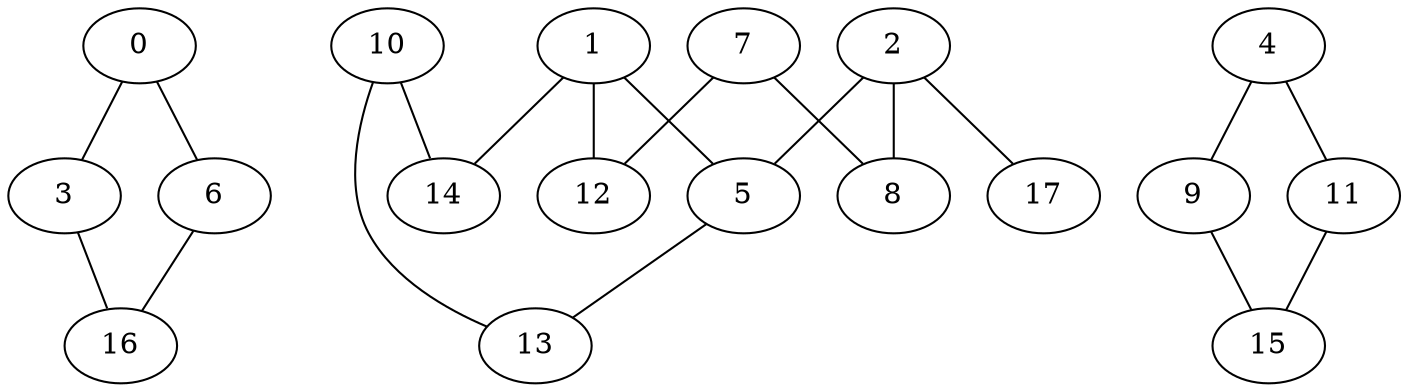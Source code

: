 graph "sampletest150-mod2_image21.bmp" {
	0	 [type=corner,
		x=321,
		y=156];
	3	 [type=corner,
		x=324,
		y=351];
	0 -- 3	 [angle0="1.56",
		frequency=1,
		type0=line];
	6	 [type=corner,
		x=195,
		y=159];
	0 -- 6	 [angle0="-.02",
		frequency=1,
		type0=line];
	1	 [type=intersection,
		x=233,
		y=254];
	5	 [type=intersection,
		x=291,
		y=251];
	1 -- 5	 [angle0="-.05",
		frequency=1,
		type0=line];
	12	 [type=corner,
		x=230,
		y=241];
	1 -- 12	 [angle0="1.34",
		frequency=1,
		type0=line];
	14	 [type=corner,
		x=238,
		y=280];
	1 -- 14	 [angle0="1.38",
		frequency=1,
		type0=line];
	2	 [type=intersection,
		x=312,
		y=252];
	2 -- 5	 [angle0=".05",
		frequency=1,
		type0=line];
	8	 [type=corner,
		x=290,
		y=192];
	2 -- 8	 [angle0="1.22",
		frequency=1,
		type0=line];
	17	 [type=endpoint,
		x=324,
		y=318];
	2 -- 17	 [angle0="1.39",
		frequency=1,
		type0=line];
	16	 [type=corner,
		x=211,
		y=344];
	3 -- 16	 [angle0=".06",
		frequency=1,
		type0=line];
	4	 [type=corner,
		x=141,
		y=454];
	9	 [type=corner,
		x=146,
		y=43];
	4 -- 9	 [angle0="-1.56",
		frequency=1,
		type0=line];
	11	 [type=corner,
		x=401,
		y=476];
	4 -- 11	 [angle0=".08",
		frequency=1,
		type0=line];
	13	 [type=corner,
		x=299,
		y=338];
	5 -- 13	 [angle0="1.48",
		frequency=1,
		type0=line];
	6 -- 16	 [angle0="1.48",
		frequency=1,
		type0=line];
	7	 [type=corner,
		x=241,
		y=193];
	7 -- 8	 [angle0="-.02",
		frequency=1,
		type0=line];
	7 -- 12	 [angle0="-1.35",
		frequency=1,
		type0=line];
	15	 [type=corner,
		x=389,
		y=58];
	9 -- 15	 [angle0=".06",
		frequency=1,
		type0=line];
	10	 [type=corner,
		x=228,
		y=329];
	10 -- 13	 [angle0=".13",
		frequency=1,
		type0=line];
	10 -- 14	 [angle0="-1.37",
		frequency=1,
		type0=line];
	11 -- 15	 [angle0="1.54",
		frequency=1,
		type0=line];
}
